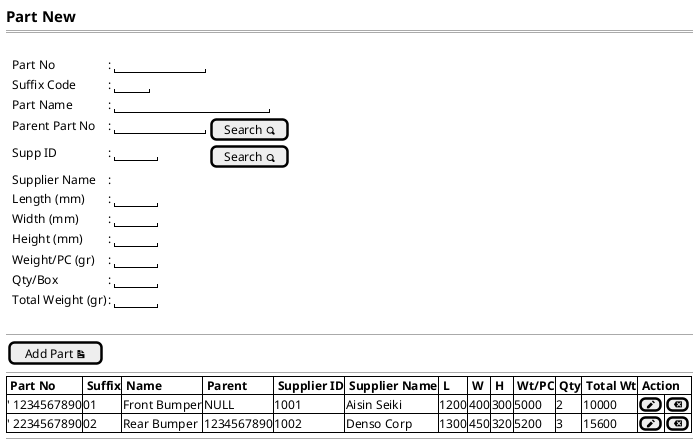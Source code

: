 @startsalt
{
  <size:15><b>Part New
  ==
  .
  {
    .|Part No         |: |"           "|*
    .|Suffix Code     |: |"    "|*
    .|Part Name       |: |"                   "|*
    .|Parent Part No  |: |"           "| [Search <&magnifying-glass>]| *
    .|Supp ID     |: |"     "|[Search <&magnifying-glass>]| *
    .|Supplier Name   |: |.| *
    .|Length (mm)     |: |"     "|*
    .|Width (mm)      |: |"     "|*
    .|Height (mm)     |: |"     "|*
    .|Weight/PC (gr)   |: |"     "|*
    .|Qty/Box         |: |"     "|*
    .|Total Weight (gr)|: |"     "|*
  }
  .
  --
  {
    [Add Part <&document>]|*
  }
  --
  {#
    |<b> Part No |<b> Suffix |<b> Name |<b> Parent |<b> Supplier ID |<b> Supplier Name |<b> L |<b> W |<b> H |<b> Wt/PC |<b> Qty |<b> Total Wt |<b> Action |*|*|*|*|*|*|*
    |' 1234567890 | 01 | Front Bumper | NULL | 1001 | Aisin Seiki     | 1200 | 400 | 300 | 5000 | 2 | 10000 |[<&pencil>]|[<&delete>]|*
    |' 2234567890 | 02 | Rear Bumper  | 1234567890 | 1002 | Denso Corp      | 1300 | 450 | 320 | 5200 | 3 | 15600 |[<&pencil>]|[<&delete>]|*
  }
  --
}
@endsalt
